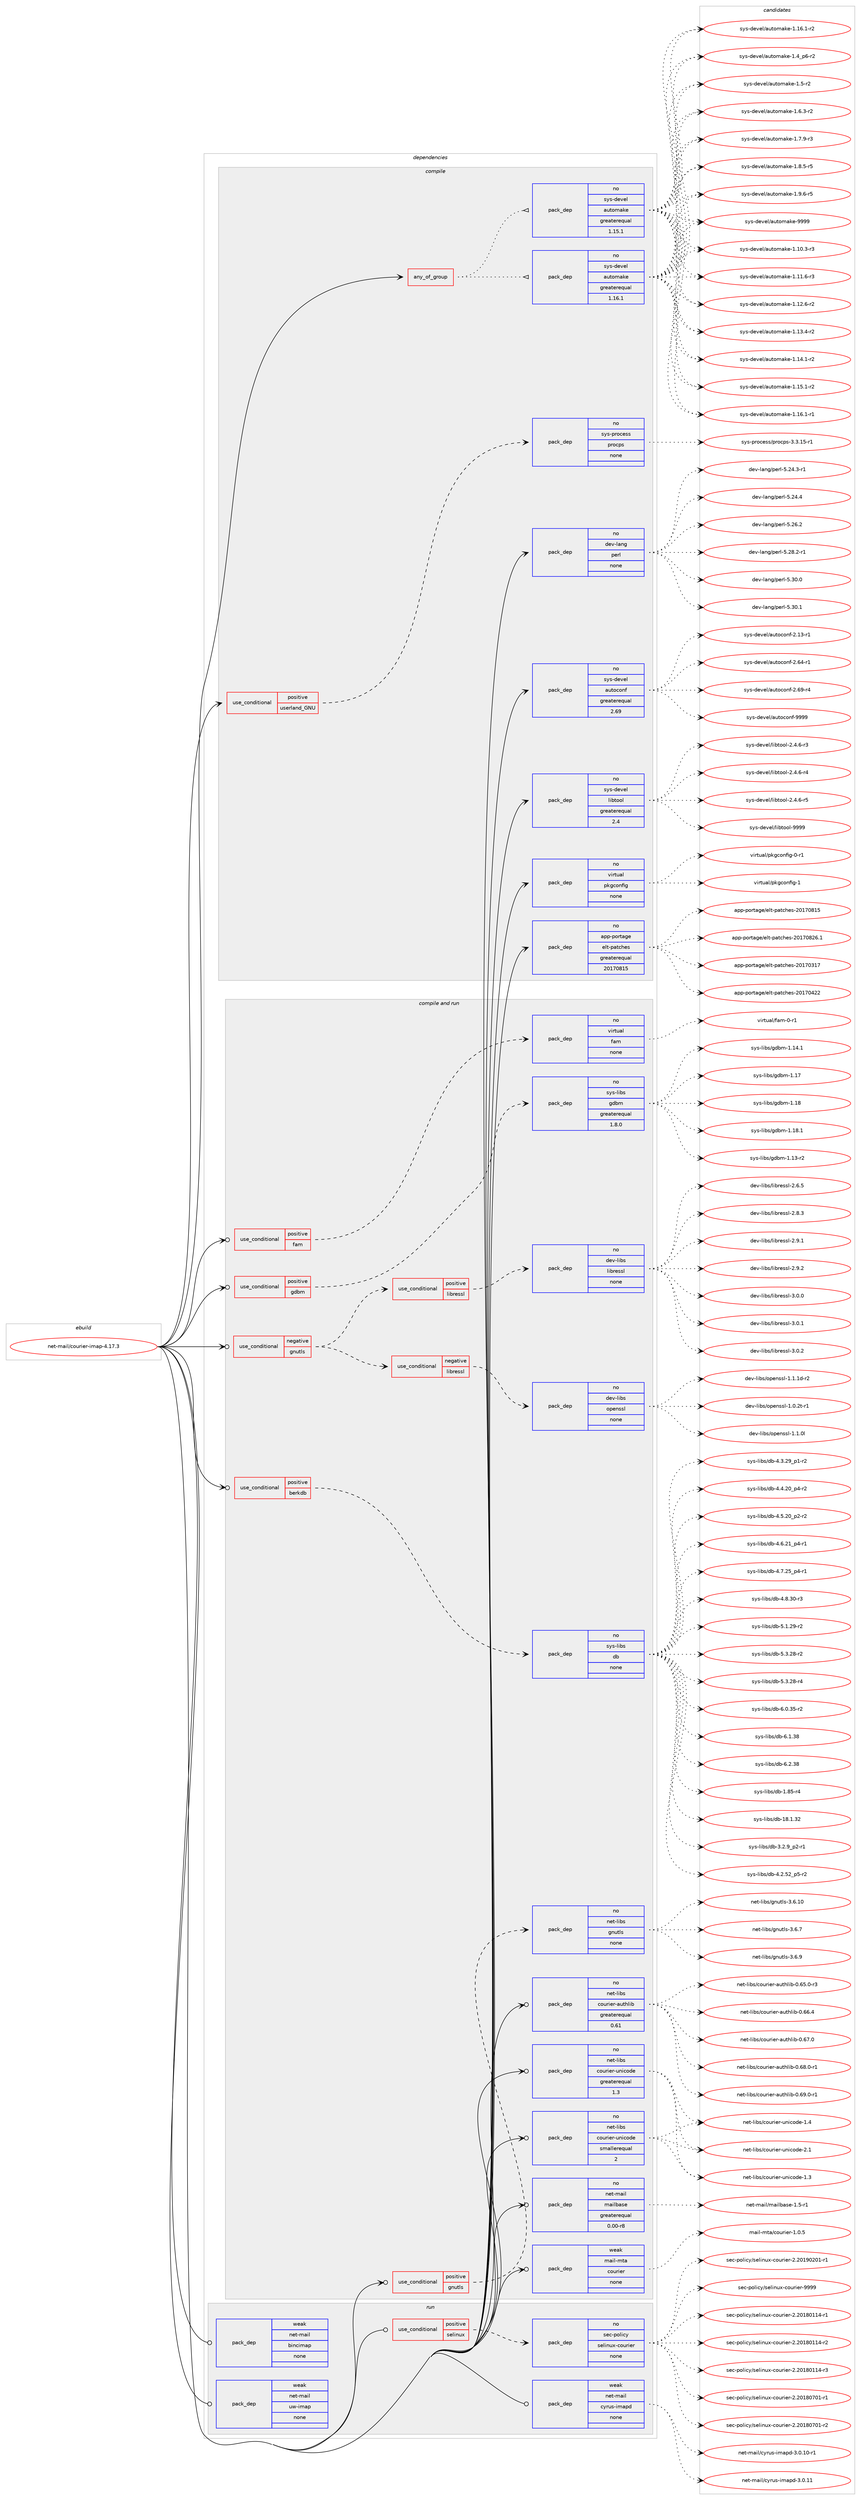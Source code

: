 digraph prolog {

# *************
# Graph options
# *************

newrank=true;
concentrate=true;
compound=true;
graph [rankdir=LR,fontname=Helvetica,fontsize=10,ranksep=1.5];#, ranksep=2.5, nodesep=0.2];
edge  [arrowhead=vee];
node  [fontname=Helvetica,fontsize=10];

# **********
# The ebuild
# **********

subgraph cluster_leftcol {
color=gray;
rank=same;
label=<<i>ebuild</i>>;
id [label="net-mail/courier-imap-4.17.3", color=red, width=4, href="../net-mail/courier-imap-4.17.3.svg"];
}

# ****************
# The dependencies
# ****************

subgraph cluster_midcol {
color=gray;
label=<<i>dependencies</i>>;
subgraph cluster_compile {
fillcolor="#eeeeee";
style=filled;
label=<<i>compile</i>>;
subgraph any14094 {
dependency829334 [label=<<TABLE BORDER="0" CELLBORDER="1" CELLSPACING="0" CELLPADDING="4"><TR><TD CELLPADDING="10">any_of_group</TD></TR></TABLE>>, shape=none, color=red];subgraph pack612585 {
dependency829335 [label=<<TABLE BORDER="0" CELLBORDER="1" CELLSPACING="0" CELLPADDING="4" WIDTH="220"><TR><TD ROWSPAN="6" CELLPADDING="30">pack_dep</TD></TR><TR><TD WIDTH="110">no</TD></TR><TR><TD>sys-devel</TD></TR><TR><TD>automake</TD></TR><TR><TD>greaterequal</TD></TR><TR><TD>1.16.1</TD></TR></TABLE>>, shape=none, color=blue];
}
dependency829334:e -> dependency829335:w [weight=20,style="dotted",arrowhead="oinv"];
subgraph pack612586 {
dependency829336 [label=<<TABLE BORDER="0" CELLBORDER="1" CELLSPACING="0" CELLPADDING="4" WIDTH="220"><TR><TD ROWSPAN="6" CELLPADDING="30">pack_dep</TD></TR><TR><TD WIDTH="110">no</TD></TR><TR><TD>sys-devel</TD></TR><TR><TD>automake</TD></TR><TR><TD>greaterequal</TD></TR><TR><TD>1.15.1</TD></TR></TABLE>>, shape=none, color=blue];
}
dependency829334:e -> dependency829336:w [weight=20,style="dotted",arrowhead="oinv"];
}
id:e -> dependency829334:w [weight=20,style="solid",arrowhead="vee"];
subgraph cond202198 {
dependency829337 [label=<<TABLE BORDER="0" CELLBORDER="1" CELLSPACING="0" CELLPADDING="4"><TR><TD ROWSPAN="3" CELLPADDING="10">use_conditional</TD></TR><TR><TD>positive</TD></TR><TR><TD>userland_GNU</TD></TR></TABLE>>, shape=none, color=red];
subgraph pack612587 {
dependency829338 [label=<<TABLE BORDER="0" CELLBORDER="1" CELLSPACING="0" CELLPADDING="4" WIDTH="220"><TR><TD ROWSPAN="6" CELLPADDING="30">pack_dep</TD></TR><TR><TD WIDTH="110">no</TD></TR><TR><TD>sys-process</TD></TR><TR><TD>procps</TD></TR><TR><TD>none</TD></TR><TR><TD></TD></TR></TABLE>>, shape=none, color=blue];
}
dependency829337:e -> dependency829338:w [weight=20,style="dashed",arrowhead="vee"];
}
id:e -> dependency829337:w [weight=20,style="solid",arrowhead="vee"];
subgraph pack612588 {
dependency829339 [label=<<TABLE BORDER="0" CELLBORDER="1" CELLSPACING="0" CELLPADDING="4" WIDTH="220"><TR><TD ROWSPAN="6" CELLPADDING="30">pack_dep</TD></TR><TR><TD WIDTH="110">no</TD></TR><TR><TD>app-portage</TD></TR><TR><TD>elt-patches</TD></TR><TR><TD>greaterequal</TD></TR><TR><TD>20170815</TD></TR></TABLE>>, shape=none, color=blue];
}
id:e -> dependency829339:w [weight=20,style="solid",arrowhead="vee"];
subgraph pack612589 {
dependency829340 [label=<<TABLE BORDER="0" CELLBORDER="1" CELLSPACING="0" CELLPADDING="4" WIDTH="220"><TR><TD ROWSPAN="6" CELLPADDING="30">pack_dep</TD></TR><TR><TD WIDTH="110">no</TD></TR><TR><TD>dev-lang</TD></TR><TR><TD>perl</TD></TR><TR><TD>none</TD></TR><TR><TD></TD></TR></TABLE>>, shape=none, color=blue];
}
id:e -> dependency829340:w [weight=20,style="solid",arrowhead="vee"];
subgraph pack612590 {
dependency829341 [label=<<TABLE BORDER="0" CELLBORDER="1" CELLSPACING="0" CELLPADDING="4" WIDTH="220"><TR><TD ROWSPAN="6" CELLPADDING="30">pack_dep</TD></TR><TR><TD WIDTH="110">no</TD></TR><TR><TD>sys-devel</TD></TR><TR><TD>autoconf</TD></TR><TR><TD>greaterequal</TD></TR><TR><TD>2.69</TD></TR></TABLE>>, shape=none, color=blue];
}
id:e -> dependency829341:w [weight=20,style="solid",arrowhead="vee"];
subgraph pack612591 {
dependency829342 [label=<<TABLE BORDER="0" CELLBORDER="1" CELLSPACING="0" CELLPADDING="4" WIDTH="220"><TR><TD ROWSPAN="6" CELLPADDING="30">pack_dep</TD></TR><TR><TD WIDTH="110">no</TD></TR><TR><TD>sys-devel</TD></TR><TR><TD>libtool</TD></TR><TR><TD>greaterequal</TD></TR><TR><TD>2.4</TD></TR></TABLE>>, shape=none, color=blue];
}
id:e -> dependency829342:w [weight=20,style="solid",arrowhead="vee"];
subgraph pack612592 {
dependency829343 [label=<<TABLE BORDER="0" CELLBORDER="1" CELLSPACING="0" CELLPADDING="4" WIDTH="220"><TR><TD ROWSPAN="6" CELLPADDING="30">pack_dep</TD></TR><TR><TD WIDTH="110">no</TD></TR><TR><TD>virtual</TD></TR><TR><TD>pkgconfig</TD></TR><TR><TD>none</TD></TR><TR><TD></TD></TR></TABLE>>, shape=none, color=blue];
}
id:e -> dependency829343:w [weight=20,style="solid",arrowhead="vee"];
}
subgraph cluster_compileandrun {
fillcolor="#eeeeee";
style=filled;
label=<<i>compile and run</i>>;
subgraph cond202199 {
dependency829344 [label=<<TABLE BORDER="0" CELLBORDER="1" CELLSPACING="0" CELLPADDING="4"><TR><TD ROWSPAN="3" CELLPADDING="10">use_conditional</TD></TR><TR><TD>negative</TD></TR><TR><TD>gnutls</TD></TR></TABLE>>, shape=none, color=red];
subgraph cond202200 {
dependency829345 [label=<<TABLE BORDER="0" CELLBORDER="1" CELLSPACING="0" CELLPADDING="4"><TR><TD ROWSPAN="3" CELLPADDING="10">use_conditional</TD></TR><TR><TD>negative</TD></TR><TR><TD>libressl</TD></TR></TABLE>>, shape=none, color=red];
subgraph pack612593 {
dependency829346 [label=<<TABLE BORDER="0" CELLBORDER="1" CELLSPACING="0" CELLPADDING="4" WIDTH="220"><TR><TD ROWSPAN="6" CELLPADDING="30">pack_dep</TD></TR><TR><TD WIDTH="110">no</TD></TR><TR><TD>dev-libs</TD></TR><TR><TD>openssl</TD></TR><TR><TD>none</TD></TR><TR><TD></TD></TR></TABLE>>, shape=none, color=blue];
}
dependency829345:e -> dependency829346:w [weight=20,style="dashed",arrowhead="vee"];
}
dependency829344:e -> dependency829345:w [weight=20,style="dashed",arrowhead="vee"];
subgraph cond202201 {
dependency829347 [label=<<TABLE BORDER="0" CELLBORDER="1" CELLSPACING="0" CELLPADDING="4"><TR><TD ROWSPAN="3" CELLPADDING="10">use_conditional</TD></TR><TR><TD>positive</TD></TR><TR><TD>libressl</TD></TR></TABLE>>, shape=none, color=red];
subgraph pack612594 {
dependency829348 [label=<<TABLE BORDER="0" CELLBORDER="1" CELLSPACING="0" CELLPADDING="4" WIDTH="220"><TR><TD ROWSPAN="6" CELLPADDING="30">pack_dep</TD></TR><TR><TD WIDTH="110">no</TD></TR><TR><TD>dev-libs</TD></TR><TR><TD>libressl</TD></TR><TR><TD>none</TD></TR><TR><TD></TD></TR></TABLE>>, shape=none, color=blue];
}
dependency829347:e -> dependency829348:w [weight=20,style="dashed",arrowhead="vee"];
}
dependency829344:e -> dependency829347:w [weight=20,style="dashed",arrowhead="vee"];
}
id:e -> dependency829344:w [weight=20,style="solid",arrowhead="odotvee"];
subgraph cond202202 {
dependency829349 [label=<<TABLE BORDER="0" CELLBORDER="1" CELLSPACING="0" CELLPADDING="4"><TR><TD ROWSPAN="3" CELLPADDING="10">use_conditional</TD></TR><TR><TD>positive</TD></TR><TR><TD>berkdb</TD></TR></TABLE>>, shape=none, color=red];
subgraph pack612595 {
dependency829350 [label=<<TABLE BORDER="0" CELLBORDER="1" CELLSPACING="0" CELLPADDING="4" WIDTH="220"><TR><TD ROWSPAN="6" CELLPADDING="30">pack_dep</TD></TR><TR><TD WIDTH="110">no</TD></TR><TR><TD>sys-libs</TD></TR><TR><TD>db</TD></TR><TR><TD>none</TD></TR><TR><TD></TD></TR></TABLE>>, shape=none, color=blue];
}
dependency829349:e -> dependency829350:w [weight=20,style="dashed",arrowhead="vee"];
}
id:e -> dependency829349:w [weight=20,style="solid",arrowhead="odotvee"];
subgraph cond202203 {
dependency829351 [label=<<TABLE BORDER="0" CELLBORDER="1" CELLSPACING="0" CELLPADDING="4"><TR><TD ROWSPAN="3" CELLPADDING="10">use_conditional</TD></TR><TR><TD>positive</TD></TR><TR><TD>fam</TD></TR></TABLE>>, shape=none, color=red];
subgraph pack612596 {
dependency829352 [label=<<TABLE BORDER="0" CELLBORDER="1" CELLSPACING="0" CELLPADDING="4" WIDTH="220"><TR><TD ROWSPAN="6" CELLPADDING="30">pack_dep</TD></TR><TR><TD WIDTH="110">no</TD></TR><TR><TD>virtual</TD></TR><TR><TD>fam</TD></TR><TR><TD>none</TD></TR><TR><TD></TD></TR></TABLE>>, shape=none, color=blue];
}
dependency829351:e -> dependency829352:w [weight=20,style="dashed",arrowhead="vee"];
}
id:e -> dependency829351:w [weight=20,style="solid",arrowhead="odotvee"];
subgraph cond202204 {
dependency829353 [label=<<TABLE BORDER="0" CELLBORDER="1" CELLSPACING="0" CELLPADDING="4"><TR><TD ROWSPAN="3" CELLPADDING="10">use_conditional</TD></TR><TR><TD>positive</TD></TR><TR><TD>gdbm</TD></TR></TABLE>>, shape=none, color=red];
subgraph pack612597 {
dependency829354 [label=<<TABLE BORDER="0" CELLBORDER="1" CELLSPACING="0" CELLPADDING="4" WIDTH="220"><TR><TD ROWSPAN="6" CELLPADDING="30">pack_dep</TD></TR><TR><TD WIDTH="110">no</TD></TR><TR><TD>sys-libs</TD></TR><TR><TD>gdbm</TD></TR><TR><TD>greaterequal</TD></TR><TR><TD>1.8.0</TD></TR></TABLE>>, shape=none, color=blue];
}
dependency829353:e -> dependency829354:w [weight=20,style="dashed",arrowhead="vee"];
}
id:e -> dependency829353:w [weight=20,style="solid",arrowhead="odotvee"];
subgraph cond202205 {
dependency829355 [label=<<TABLE BORDER="0" CELLBORDER="1" CELLSPACING="0" CELLPADDING="4"><TR><TD ROWSPAN="3" CELLPADDING="10">use_conditional</TD></TR><TR><TD>positive</TD></TR><TR><TD>gnutls</TD></TR></TABLE>>, shape=none, color=red];
subgraph pack612598 {
dependency829356 [label=<<TABLE BORDER="0" CELLBORDER="1" CELLSPACING="0" CELLPADDING="4" WIDTH="220"><TR><TD ROWSPAN="6" CELLPADDING="30">pack_dep</TD></TR><TR><TD WIDTH="110">no</TD></TR><TR><TD>net-libs</TD></TR><TR><TD>gnutls</TD></TR><TR><TD>none</TD></TR><TR><TD></TD></TR></TABLE>>, shape=none, color=blue];
}
dependency829355:e -> dependency829356:w [weight=20,style="dashed",arrowhead="vee"];
}
id:e -> dependency829355:w [weight=20,style="solid",arrowhead="odotvee"];
subgraph pack612599 {
dependency829357 [label=<<TABLE BORDER="0" CELLBORDER="1" CELLSPACING="0" CELLPADDING="4" WIDTH="220"><TR><TD ROWSPAN="6" CELLPADDING="30">pack_dep</TD></TR><TR><TD WIDTH="110">no</TD></TR><TR><TD>net-libs</TD></TR><TR><TD>courier-authlib</TD></TR><TR><TD>greaterequal</TD></TR><TR><TD>0.61</TD></TR></TABLE>>, shape=none, color=blue];
}
id:e -> dependency829357:w [weight=20,style="solid",arrowhead="odotvee"];
subgraph pack612600 {
dependency829358 [label=<<TABLE BORDER="0" CELLBORDER="1" CELLSPACING="0" CELLPADDING="4" WIDTH="220"><TR><TD ROWSPAN="6" CELLPADDING="30">pack_dep</TD></TR><TR><TD WIDTH="110">no</TD></TR><TR><TD>net-libs</TD></TR><TR><TD>courier-unicode</TD></TR><TR><TD>greaterequal</TD></TR><TR><TD>1.3</TD></TR></TABLE>>, shape=none, color=blue];
}
id:e -> dependency829358:w [weight=20,style="solid",arrowhead="odotvee"];
subgraph pack612601 {
dependency829359 [label=<<TABLE BORDER="0" CELLBORDER="1" CELLSPACING="0" CELLPADDING="4" WIDTH="220"><TR><TD ROWSPAN="6" CELLPADDING="30">pack_dep</TD></TR><TR><TD WIDTH="110">no</TD></TR><TR><TD>net-libs</TD></TR><TR><TD>courier-unicode</TD></TR><TR><TD>smallerequal</TD></TR><TR><TD>2</TD></TR></TABLE>>, shape=none, color=blue];
}
id:e -> dependency829359:w [weight=20,style="solid",arrowhead="odotvee"];
subgraph pack612602 {
dependency829360 [label=<<TABLE BORDER="0" CELLBORDER="1" CELLSPACING="0" CELLPADDING="4" WIDTH="220"><TR><TD ROWSPAN="6" CELLPADDING="30">pack_dep</TD></TR><TR><TD WIDTH="110">no</TD></TR><TR><TD>net-mail</TD></TR><TR><TD>mailbase</TD></TR><TR><TD>greaterequal</TD></TR><TR><TD>0.00-r8</TD></TR></TABLE>>, shape=none, color=blue];
}
id:e -> dependency829360:w [weight=20,style="solid",arrowhead="odotvee"];
subgraph pack612603 {
dependency829361 [label=<<TABLE BORDER="0" CELLBORDER="1" CELLSPACING="0" CELLPADDING="4" WIDTH="220"><TR><TD ROWSPAN="6" CELLPADDING="30">pack_dep</TD></TR><TR><TD WIDTH="110">weak</TD></TR><TR><TD>mail-mta</TD></TR><TR><TD>courier</TD></TR><TR><TD>none</TD></TR><TR><TD></TD></TR></TABLE>>, shape=none, color=blue];
}
id:e -> dependency829361:w [weight=20,style="solid",arrowhead="odotvee"];
}
subgraph cluster_run {
fillcolor="#eeeeee";
style=filled;
label=<<i>run</i>>;
subgraph cond202206 {
dependency829362 [label=<<TABLE BORDER="0" CELLBORDER="1" CELLSPACING="0" CELLPADDING="4"><TR><TD ROWSPAN="3" CELLPADDING="10">use_conditional</TD></TR><TR><TD>positive</TD></TR><TR><TD>selinux</TD></TR></TABLE>>, shape=none, color=red];
subgraph pack612604 {
dependency829363 [label=<<TABLE BORDER="0" CELLBORDER="1" CELLSPACING="0" CELLPADDING="4" WIDTH="220"><TR><TD ROWSPAN="6" CELLPADDING="30">pack_dep</TD></TR><TR><TD WIDTH="110">no</TD></TR><TR><TD>sec-policy</TD></TR><TR><TD>selinux-courier</TD></TR><TR><TD>none</TD></TR><TR><TD></TD></TR></TABLE>>, shape=none, color=blue];
}
dependency829362:e -> dependency829363:w [weight=20,style="dashed",arrowhead="vee"];
}
id:e -> dependency829362:w [weight=20,style="solid",arrowhead="odot"];
subgraph pack612605 {
dependency829364 [label=<<TABLE BORDER="0" CELLBORDER="1" CELLSPACING="0" CELLPADDING="4" WIDTH="220"><TR><TD ROWSPAN="6" CELLPADDING="30">pack_dep</TD></TR><TR><TD WIDTH="110">weak</TD></TR><TR><TD>net-mail</TD></TR><TR><TD>bincimap</TD></TR><TR><TD>none</TD></TR><TR><TD></TD></TR></TABLE>>, shape=none, color=blue];
}
id:e -> dependency829364:w [weight=20,style="solid",arrowhead="odot"];
subgraph pack612606 {
dependency829365 [label=<<TABLE BORDER="0" CELLBORDER="1" CELLSPACING="0" CELLPADDING="4" WIDTH="220"><TR><TD ROWSPAN="6" CELLPADDING="30">pack_dep</TD></TR><TR><TD WIDTH="110">weak</TD></TR><TR><TD>net-mail</TD></TR><TR><TD>cyrus-imapd</TD></TR><TR><TD>none</TD></TR><TR><TD></TD></TR></TABLE>>, shape=none, color=blue];
}
id:e -> dependency829365:w [weight=20,style="solid",arrowhead="odot"];
subgraph pack612607 {
dependency829366 [label=<<TABLE BORDER="0" CELLBORDER="1" CELLSPACING="0" CELLPADDING="4" WIDTH="220"><TR><TD ROWSPAN="6" CELLPADDING="30">pack_dep</TD></TR><TR><TD WIDTH="110">weak</TD></TR><TR><TD>net-mail</TD></TR><TR><TD>uw-imap</TD></TR><TR><TD>none</TD></TR><TR><TD></TD></TR></TABLE>>, shape=none, color=blue];
}
id:e -> dependency829366:w [weight=20,style="solid",arrowhead="odot"];
}
}

# **************
# The candidates
# **************

subgraph cluster_choices {
rank=same;
color=gray;
label=<<i>candidates</i>>;

subgraph choice612585 {
color=black;
nodesep=1;
choice11512111545100101118101108479711711611110997107101454946494846514511451 [label="sys-devel/automake-1.10.3-r3", color=red, width=4,href="../sys-devel/automake-1.10.3-r3.svg"];
choice11512111545100101118101108479711711611110997107101454946494946544511451 [label="sys-devel/automake-1.11.6-r3", color=red, width=4,href="../sys-devel/automake-1.11.6-r3.svg"];
choice11512111545100101118101108479711711611110997107101454946495046544511450 [label="sys-devel/automake-1.12.6-r2", color=red, width=4,href="../sys-devel/automake-1.12.6-r2.svg"];
choice11512111545100101118101108479711711611110997107101454946495146524511450 [label="sys-devel/automake-1.13.4-r2", color=red, width=4,href="../sys-devel/automake-1.13.4-r2.svg"];
choice11512111545100101118101108479711711611110997107101454946495246494511450 [label="sys-devel/automake-1.14.1-r2", color=red, width=4,href="../sys-devel/automake-1.14.1-r2.svg"];
choice11512111545100101118101108479711711611110997107101454946495346494511450 [label="sys-devel/automake-1.15.1-r2", color=red, width=4,href="../sys-devel/automake-1.15.1-r2.svg"];
choice11512111545100101118101108479711711611110997107101454946495446494511449 [label="sys-devel/automake-1.16.1-r1", color=red, width=4,href="../sys-devel/automake-1.16.1-r1.svg"];
choice11512111545100101118101108479711711611110997107101454946495446494511450 [label="sys-devel/automake-1.16.1-r2", color=red, width=4,href="../sys-devel/automake-1.16.1-r2.svg"];
choice115121115451001011181011084797117116111109971071014549465295112544511450 [label="sys-devel/automake-1.4_p6-r2", color=red, width=4,href="../sys-devel/automake-1.4_p6-r2.svg"];
choice11512111545100101118101108479711711611110997107101454946534511450 [label="sys-devel/automake-1.5-r2", color=red, width=4,href="../sys-devel/automake-1.5-r2.svg"];
choice115121115451001011181011084797117116111109971071014549465446514511450 [label="sys-devel/automake-1.6.3-r2", color=red, width=4,href="../sys-devel/automake-1.6.3-r2.svg"];
choice115121115451001011181011084797117116111109971071014549465546574511451 [label="sys-devel/automake-1.7.9-r3", color=red, width=4,href="../sys-devel/automake-1.7.9-r3.svg"];
choice115121115451001011181011084797117116111109971071014549465646534511453 [label="sys-devel/automake-1.8.5-r5", color=red, width=4,href="../sys-devel/automake-1.8.5-r5.svg"];
choice115121115451001011181011084797117116111109971071014549465746544511453 [label="sys-devel/automake-1.9.6-r5", color=red, width=4,href="../sys-devel/automake-1.9.6-r5.svg"];
choice115121115451001011181011084797117116111109971071014557575757 [label="sys-devel/automake-9999", color=red, width=4,href="../sys-devel/automake-9999.svg"];
dependency829335:e -> choice11512111545100101118101108479711711611110997107101454946494846514511451:w [style=dotted,weight="100"];
dependency829335:e -> choice11512111545100101118101108479711711611110997107101454946494946544511451:w [style=dotted,weight="100"];
dependency829335:e -> choice11512111545100101118101108479711711611110997107101454946495046544511450:w [style=dotted,weight="100"];
dependency829335:e -> choice11512111545100101118101108479711711611110997107101454946495146524511450:w [style=dotted,weight="100"];
dependency829335:e -> choice11512111545100101118101108479711711611110997107101454946495246494511450:w [style=dotted,weight="100"];
dependency829335:e -> choice11512111545100101118101108479711711611110997107101454946495346494511450:w [style=dotted,weight="100"];
dependency829335:e -> choice11512111545100101118101108479711711611110997107101454946495446494511449:w [style=dotted,weight="100"];
dependency829335:e -> choice11512111545100101118101108479711711611110997107101454946495446494511450:w [style=dotted,weight="100"];
dependency829335:e -> choice115121115451001011181011084797117116111109971071014549465295112544511450:w [style=dotted,weight="100"];
dependency829335:e -> choice11512111545100101118101108479711711611110997107101454946534511450:w [style=dotted,weight="100"];
dependency829335:e -> choice115121115451001011181011084797117116111109971071014549465446514511450:w [style=dotted,weight="100"];
dependency829335:e -> choice115121115451001011181011084797117116111109971071014549465546574511451:w [style=dotted,weight="100"];
dependency829335:e -> choice115121115451001011181011084797117116111109971071014549465646534511453:w [style=dotted,weight="100"];
dependency829335:e -> choice115121115451001011181011084797117116111109971071014549465746544511453:w [style=dotted,weight="100"];
dependency829335:e -> choice115121115451001011181011084797117116111109971071014557575757:w [style=dotted,weight="100"];
}
subgraph choice612586 {
color=black;
nodesep=1;
choice11512111545100101118101108479711711611110997107101454946494846514511451 [label="sys-devel/automake-1.10.3-r3", color=red, width=4,href="../sys-devel/automake-1.10.3-r3.svg"];
choice11512111545100101118101108479711711611110997107101454946494946544511451 [label="sys-devel/automake-1.11.6-r3", color=red, width=4,href="../sys-devel/automake-1.11.6-r3.svg"];
choice11512111545100101118101108479711711611110997107101454946495046544511450 [label="sys-devel/automake-1.12.6-r2", color=red, width=4,href="../sys-devel/automake-1.12.6-r2.svg"];
choice11512111545100101118101108479711711611110997107101454946495146524511450 [label="sys-devel/automake-1.13.4-r2", color=red, width=4,href="../sys-devel/automake-1.13.4-r2.svg"];
choice11512111545100101118101108479711711611110997107101454946495246494511450 [label="sys-devel/automake-1.14.1-r2", color=red, width=4,href="../sys-devel/automake-1.14.1-r2.svg"];
choice11512111545100101118101108479711711611110997107101454946495346494511450 [label="sys-devel/automake-1.15.1-r2", color=red, width=4,href="../sys-devel/automake-1.15.1-r2.svg"];
choice11512111545100101118101108479711711611110997107101454946495446494511449 [label="sys-devel/automake-1.16.1-r1", color=red, width=4,href="../sys-devel/automake-1.16.1-r1.svg"];
choice11512111545100101118101108479711711611110997107101454946495446494511450 [label="sys-devel/automake-1.16.1-r2", color=red, width=4,href="../sys-devel/automake-1.16.1-r2.svg"];
choice115121115451001011181011084797117116111109971071014549465295112544511450 [label="sys-devel/automake-1.4_p6-r2", color=red, width=4,href="../sys-devel/automake-1.4_p6-r2.svg"];
choice11512111545100101118101108479711711611110997107101454946534511450 [label="sys-devel/automake-1.5-r2", color=red, width=4,href="../sys-devel/automake-1.5-r2.svg"];
choice115121115451001011181011084797117116111109971071014549465446514511450 [label="sys-devel/automake-1.6.3-r2", color=red, width=4,href="../sys-devel/automake-1.6.3-r2.svg"];
choice115121115451001011181011084797117116111109971071014549465546574511451 [label="sys-devel/automake-1.7.9-r3", color=red, width=4,href="../sys-devel/automake-1.7.9-r3.svg"];
choice115121115451001011181011084797117116111109971071014549465646534511453 [label="sys-devel/automake-1.8.5-r5", color=red, width=4,href="../sys-devel/automake-1.8.5-r5.svg"];
choice115121115451001011181011084797117116111109971071014549465746544511453 [label="sys-devel/automake-1.9.6-r5", color=red, width=4,href="../sys-devel/automake-1.9.6-r5.svg"];
choice115121115451001011181011084797117116111109971071014557575757 [label="sys-devel/automake-9999", color=red, width=4,href="../sys-devel/automake-9999.svg"];
dependency829336:e -> choice11512111545100101118101108479711711611110997107101454946494846514511451:w [style=dotted,weight="100"];
dependency829336:e -> choice11512111545100101118101108479711711611110997107101454946494946544511451:w [style=dotted,weight="100"];
dependency829336:e -> choice11512111545100101118101108479711711611110997107101454946495046544511450:w [style=dotted,weight="100"];
dependency829336:e -> choice11512111545100101118101108479711711611110997107101454946495146524511450:w [style=dotted,weight="100"];
dependency829336:e -> choice11512111545100101118101108479711711611110997107101454946495246494511450:w [style=dotted,weight="100"];
dependency829336:e -> choice11512111545100101118101108479711711611110997107101454946495346494511450:w [style=dotted,weight="100"];
dependency829336:e -> choice11512111545100101118101108479711711611110997107101454946495446494511449:w [style=dotted,weight="100"];
dependency829336:e -> choice11512111545100101118101108479711711611110997107101454946495446494511450:w [style=dotted,weight="100"];
dependency829336:e -> choice115121115451001011181011084797117116111109971071014549465295112544511450:w [style=dotted,weight="100"];
dependency829336:e -> choice11512111545100101118101108479711711611110997107101454946534511450:w [style=dotted,weight="100"];
dependency829336:e -> choice115121115451001011181011084797117116111109971071014549465446514511450:w [style=dotted,weight="100"];
dependency829336:e -> choice115121115451001011181011084797117116111109971071014549465546574511451:w [style=dotted,weight="100"];
dependency829336:e -> choice115121115451001011181011084797117116111109971071014549465646534511453:w [style=dotted,weight="100"];
dependency829336:e -> choice115121115451001011181011084797117116111109971071014549465746544511453:w [style=dotted,weight="100"];
dependency829336:e -> choice115121115451001011181011084797117116111109971071014557575757:w [style=dotted,weight="100"];
}
subgraph choice612587 {
color=black;
nodesep=1;
choice11512111545112114111991011151154711211411199112115455146514649534511449 [label="sys-process/procps-3.3.15-r1", color=red, width=4,href="../sys-process/procps-3.3.15-r1.svg"];
dependency829338:e -> choice11512111545112114111991011151154711211411199112115455146514649534511449:w [style=dotted,weight="100"];
}
subgraph choice612588 {
color=black;
nodesep=1;
choice97112112451121111141169710310147101108116451129711699104101115455048495548514955 [label="app-portage/elt-patches-20170317", color=red, width=4,href="../app-portage/elt-patches-20170317.svg"];
choice97112112451121111141169710310147101108116451129711699104101115455048495548525050 [label="app-portage/elt-patches-20170422", color=red, width=4,href="../app-portage/elt-patches-20170422.svg"];
choice97112112451121111141169710310147101108116451129711699104101115455048495548564953 [label="app-portage/elt-patches-20170815", color=red, width=4,href="../app-portage/elt-patches-20170815.svg"];
choice971121124511211111411697103101471011081164511297116991041011154550484955485650544649 [label="app-portage/elt-patches-20170826.1", color=red, width=4,href="../app-portage/elt-patches-20170826.1.svg"];
dependency829339:e -> choice97112112451121111141169710310147101108116451129711699104101115455048495548514955:w [style=dotted,weight="100"];
dependency829339:e -> choice97112112451121111141169710310147101108116451129711699104101115455048495548525050:w [style=dotted,weight="100"];
dependency829339:e -> choice97112112451121111141169710310147101108116451129711699104101115455048495548564953:w [style=dotted,weight="100"];
dependency829339:e -> choice971121124511211111411697103101471011081164511297116991041011154550484955485650544649:w [style=dotted,weight="100"];
}
subgraph choice612589 {
color=black;
nodesep=1;
choice100101118451089711010347112101114108455346505246514511449 [label="dev-lang/perl-5.24.3-r1", color=red, width=4,href="../dev-lang/perl-5.24.3-r1.svg"];
choice10010111845108971101034711210111410845534650524652 [label="dev-lang/perl-5.24.4", color=red, width=4,href="../dev-lang/perl-5.24.4.svg"];
choice10010111845108971101034711210111410845534650544650 [label="dev-lang/perl-5.26.2", color=red, width=4,href="../dev-lang/perl-5.26.2.svg"];
choice100101118451089711010347112101114108455346505646504511449 [label="dev-lang/perl-5.28.2-r1", color=red, width=4,href="../dev-lang/perl-5.28.2-r1.svg"];
choice10010111845108971101034711210111410845534651484648 [label="dev-lang/perl-5.30.0", color=red, width=4,href="../dev-lang/perl-5.30.0.svg"];
choice10010111845108971101034711210111410845534651484649 [label="dev-lang/perl-5.30.1", color=red, width=4,href="../dev-lang/perl-5.30.1.svg"];
dependency829340:e -> choice100101118451089711010347112101114108455346505246514511449:w [style=dotted,weight="100"];
dependency829340:e -> choice10010111845108971101034711210111410845534650524652:w [style=dotted,weight="100"];
dependency829340:e -> choice10010111845108971101034711210111410845534650544650:w [style=dotted,weight="100"];
dependency829340:e -> choice100101118451089711010347112101114108455346505646504511449:w [style=dotted,weight="100"];
dependency829340:e -> choice10010111845108971101034711210111410845534651484648:w [style=dotted,weight="100"];
dependency829340:e -> choice10010111845108971101034711210111410845534651484649:w [style=dotted,weight="100"];
}
subgraph choice612590 {
color=black;
nodesep=1;
choice1151211154510010111810110847971171161119911111010245504649514511449 [label="sys-devel/autoconf-2.13-r1", color=red, width=4,href="../sys-devel/autoconf-2.13-r1.svg"];
choice1151211154510010111810110847971171161119911111010245504654524511449 [label="sys-devel/autoconf-2.64-r1", color=red, width=4,href="../sys-devel/autoconf-2.64-r1.svg"];
choice1151211154510010111810110847971171161119911111010245504654574511452 [label="sys-devel/autoconf-2.69-r4", color=red, width=4,href="../sys-devel/autoconf-2.69-r4.svg"];
choice115121115451001011181011084797117116111991111101024557575757 [label="sys-devel/autoconf-9999", color=red, width=4,href="../sys-devel/autoconf-9999.svg"];
dependency829341:e -> choice1151211154510010111810110847971171161119911111010245504649514511449:w [style=dotted,weight="100"];
dependency829341:e -> choice1151211154510010111810110847971171161119911111010245504654524511449:w [style=dotted,weight="100"];
dependency829341:e -> choice1151211154510010111810110847971171161119911111010245504654574511452:w [style=dotted,weight="100"];
dependency829341:e -> choice115121115451001011181011084797117116111991111101024557575757:w [style=dotted,weight="100"];
}
subgraph choice612591 {
color=black;
nodesep=1;
choice1151211154510010111810110847108105981161111111084550465246544511451 [label="sys-devel/libtool-2.4.6-r3", color=red, width=4,href="../sys-devel/libtool-2.4.6-r3.svg"];
choice1151211154510010111810110847108105981161111111084550465246544511452 [label="sys-devel/libtool-2.4.6-r4", color=red, width=4,href="../sys-devel/libtool-2.4.6-r4.svg"];
choice1151211154510010111810110847108105981161111111084550465246544511453 [label="sys-devel/libtool-2.4.6-r5", color=red, width=4,href="../sys-devel/libtool-2.4.6-r5.svg"];
choice1151211154510010111810110847108105981161111111084557575757 [label="sys-devel/libtool-9999", color=red, width=4,href="../sys-devel/libtool-9999.svg"];
dependency829342:e -> choice1151211154510010111810110847108105981161111111084550465246544511451:w [style=dotted,weight="100"];
dependency829342:e -> choice1151211154510010111810110847108105981161111111084550465246544511452:w [style=dotted,weight="100"];
dependency829342:e -> choice1151211154510010111810110847108105981161111111084550465246544511453:w [style=dotted,weight="100"];
dependency829342:e -> choice1151211154510010111810110847108105981161111111084557575757:w [style=dotted,weight="100"];
}
subgraph choice612592 {
color=black;
nodesep=1;
choice11810511411611797108471121071039911111010210510345484511449 [label="virtual/pkgconfig-0-r1", color=red, width=4,href="../virtual/pkgconfig-0-r1.svg"];
choice1181051141161179710847112107103991111101021051034549 [label="virtual/pkgconfig-1", color=red, width=4,href="../virtual/pkgconfig-1.svg"];
dependency829343:e -> choice11810511411611797108471121071039911111010210510345484511449:w [style=dotted,weight="100"];
dependency829343:e -> choice1181051141161179710847112107103991111101021051034549:w [style=dotted,weight="100"];
}
subgraph choice612593 {
color=black;
nodesep=1;
choice1001011184510810598115471111121011101151151084549464846501164511449 [label="dev-libs/openssl-1.0.2t-r1", color=red, width=4,href="../dev-libs/openssl-1.0.2t-r1.svg"];
choice100101118451081059811547111112101110115115108454946494648108 [label="dev-libs/openssl-1.1.0l", color=red, width=4,href="../dev-libs/openssl-1.1.0l.svg"];
choice1001011184510810598115471111121011101151151084549464946491004511450 [label="dev-libs/openssl-1.1.1d-r2", color=red, width=4,href="../dev-libs/openssl-1.1.1d-r2.svg"];
dependency829346:e -> choice1001011184510810598115471111121011101151151084549464846501164511449:w [style=dotted,weight="100"];
dependency829346:e -> choice100101118451081059811547111112101110115115108454946494648108:w [style=dotted,weight="100"];
dependency829346:e -> choice1001011184510810598115471111121011101151151084549464946491004511450:w [style=dotted,weight="100"];
}
subgraph choice612594 {
color=black;
nodesep=1;
choice10010111845108105981154710810598114101115115108455046544653 [label="dev-libs/libressl-2.6.5", color=red, width=4,href="../dev-libs/libressl-2.6.5.svg"];
choice10010111845108105981154710810598114101115115108455046564651 [label="dev-libs/libressl-2.8.3", color=red, width=4,href="../dev-libs/libressl-2.8.3.svg"];
choice10010111845108105981154710810598114101115115108455046574649 [label="dev-libs/libressl-2.9.1", color=red, width=4,href="../dev-libs/libressl-2.9.1.svg"];
choice10010111845108105981154710810598114101115115108455046574650 [label="dev-libs/libressl-2.9.2", color=red, width=4,href="../dev-libs/libressl-2.9.2.svg"];
choice10010111845108105981154710810598114101115115108455146484648 [label="dev-libs/libressl-3.0.0", color=red, width=4,href="../dev-libs/libressl-3.0.0.svg"];
choice10010111845108105981154710810598114101115115108455146484649 [label="dev-libs/libressl-3.0.1", color=red, width=4,href="../dev-libs/libressl-3.0.1.svg"];
choice10010111845108105981154710810598114101115115108455146484650 [label="dev-libs/libressl-3.0.2", color=red, width=4,href="../dev-libs/libressl-3.0.2.svg"];
dependency829348:e -> choice10010111845108105981154710810598114101115115108455046544653:w [style=dotted,weight="100"];
dependency829348:e -> choice10010111845108105981154710810598114101115115108455046564651:w [style=dotted,weight="100"];
dependency829348:e -> choice10010111845108105981154710810598114101115115108455046574649:w [style=dotted,weight="100"];
dependency829348:e -> choice10010111845108105981154710810598114101115115108455046574650:w [style=dotted,weight="100"];
dependency829348:e -> choice10010111845108105981154710810598114101115115108455146484648:w [style=dotted,weight="100"];
dependency829348:e -> choice10010111845108105981154710810598114101115115108455146484649:w [style=dotted,weight="100"];
dependency829348:e -> choice10010111845108105981154710810598114101115115108455146484650:w [style=dotted,weight="100"];
}
subgraph choice612595 {
color=black;
nodesep=1;
choice1151211154510810598115471009845494656534511452 [label="sys-libs/db-1.85-r4", color=red, width=4,href="../sys-libs/db-1.85-r4.svg"];
choice115121115451081059811547100984549564649465150 [label="sys-libs/db-18.1.32", color=red, width=4,href="../sys-libs/db-18.1.32.svg"];
choice1151211154510810598115471009845514650465795112504511449 [label="sys-libs/db-3.2.9_p2-r1", color=red, width=4,href="../sys-libs/db-3.2.9_p2-r1.svg"];
choice115121115451081059811547100984552465046535095112534511450 [label="sys-libs/db-4.2.52_p5-r2", color=red, width=4,href="../sys-libs/db-4.2.52_p5-r2.svg"];
choice115121115451081059811547100984552465146505795112494511450 [label="sys-libs/db-4.3.29_p1-r2", color=red, width=4,href="../sys-libs/db-4.3.29_p1-r2.svg"];
choice115121115451081059811547100984552465246504895112524511450 [label="sys-libs/db-4.4.20_p4-r2", color=red, width=4,href="../sys-libs/db-4.4.20_p4-r2.svg"];
choice115121115451081059811547100984552465346504895112504511450 [label="sys-libs/db-4.5.20_p2-r2", color=red, width=4,href="../sys-libs/db-4.5.20_p2-r2.svg"];
choice115121115451081059811547100984552465446504995112524511449 [label="sys-libs/db-4.6.21_p4-r1", color=red, width=4,href="../sys-libs/db-4.6.21_p4-r1.svg"];
choice115121115451081059811547100984552465546505395112524511449 [label="sys-libs/db-4.7.25_p4-r1", color=red, width=4,href="../sys-libs/db-4.7.25_p4-r1.svg"];
choice11512111545108105981154710098455246564651484511451 [label="sys-libs/db-4.8.30-r3", color=red, width=4,href="../sys-libs/db-4.8.30-r3.svg"];
choice11512111545108105981154710098455346494650574511450 [label="sys-libs/db-5.1.29-r2", color=red, width=4,href="../sys-libs/db-5.1.29-r2.svg"];
choice11512111545108105981154710098455346514650564511450 [label="sys-libs/db-5.3.28-r2", color=red, width=4,href="../sys-libs/db-5.3.28-r2.svg"];
choice11512111545108105981154710098455346514650564511452 [label="sys-libs/db-5.3.28-r4", color=red, width=4,href="../sys-libs/db-5.3.28-r4.svg"];
choice11512111545108105981154710098455446484651534511450 [label="sys-libs/db-6.0.35-r2", color=red, width=4,href="../sys-libs/db-6.0.35-r2.svg"];
choice1151211154510810598115471009845544649465156 [label="sys-libs/db-6.1.38", color=red, width=4,href="../sys-libs/db-6.1.38.svg"];
choice1151211154510810598115471009845544650465156 [label="sys-libs/db-6.2.38", color=red, width=4,href="../sys-libs/db-6.2.38.svg"];
dependency829350:e -> choice1151211154510810598115471009845494656534511452:w [style=dotted,weight="100"];
dependency829350:e -> choice115121115451081059811547100984549564649465150:w [style=dotted,weight="100"];
dependency829350:e -> choice1151211154510810598115471009845514650465795112504511449:w [style=dotted,weight="100"];
dependency829350:e -> choice115121115451081059811547100984552465046535095112534511450:w [style=dotted,weight="100"];
dependency829350:e -> choice115121115451081059811547100984552465146505795112494511450:w [style=dotted,weight="100"];
dependency829350:e -> choice115121115451081059811547100984552465246504895112524511450:w [style=dotted,weight="100"];
dependency829350:e -> choice115121115451081059811547100984552465346504895112504511450:w [style=dotted,weight="100"];
dependency829350:e -> choice115121115451081059811547100984552465446504995112524511449:w [style=dotted,weight="100"];
dependency829350:e -> choice115121115451081059811547100984552465546505395112524511449:w [style=dotted,weight="100"];
dependency829350:e -> choice11512111545108105981154710098455246564651484511451:w [style=dotted,weight="100"];
dependency829350:e -> choice11512111545108105981154710098455346494650574511450:w [style=dotted,weight="100"];
dependency829350:e -> choice11512111545108105981154710098455346514650564511450:w [style=dotted,weight="100"];
dependency829350:e -> choice11512111545108105981154710098455346514650564511452:w [style=dotted,weight="100"];
dependency829350:e -> choice11512111545108105981154710098455446484651534511450:w [style=dotted,weight="100"];
dependency829350:e -> choice1151211154510810598115471009845544649465156:w [style=dotted,weight="100"];
dependency829350:e -> choice1151211154510810598115471009845544650465156:w [style=dotted,weight="100"];
}
subgraph choice612596 {
color=black;
nodesep=1;
choice11810511411611797108471029710945484511449 [label="virtual/fam-0-r1", color=red, width=4,href="../virtual/fam-0-r1.svg"];
dependency829352:e -> choice11810511411611797108471029710945484511449:w [style=dotted,weight="100"];
}
subgraph choice612597 {
color=black;
nodesep=1;
choice1151211154510810598115471031009810945494649514511450 [label="sys-libs/gdbm-1.13-r2", color=red, width=4,href="../sys-libs/gdbm-1.13-r2.svg"];
choice1151211154510810598115471031009810945494649524649 [label="sys-libs/gdbm-1.14.1", color=red, width=4,href="../sys-libs/gdbm-1.14.1.svg"];
choice115121115451081059811547103100981094549464955 [label="sys-libs/gdbm-1.17", color=red, width=4,href="../sys-libs/gdbm-1.17.svg"];
choice115121115451081059811547103100981094549464956 [label="sys-libs/gdbm-1.18", color=red, width=4,href="../sys-libs/gdbm-1.18.svg"];
choice1151211154510810598115471031009810945494649564649 [label="sys-libs/gdbm-1.18.1", color=red, width=4,href="../sys-libs/gdbm-1.18.1.svg"];
dependency829354:e -> choice1151211154510810598115471031009810945494649514511450:w [style=dotted,weight="100"];
dependency829354:e -> choice1151211154510810598115471031009810945494649524649:w [style=dotted,weight="100"];
dependency829354:e -> choice115121115451081059811547103100981094549464955:w [style=dotted,weight="100"];
dependency829354:e -> choice115121115451081059811547103100981094549464956:w [style=dotted,weight="100"];
dependency829354:e -> choice1151211154510810598115471031009810945494649564649:w [style=dotted,weight="100"];
}
subgraph choice612598 {
color=black;
nodesep=1;
choice11010111645108105981154710311011711610811545514654464948 [label="net-libs/gnutls-3.6.10", color=red, width=4,href="../net-libs/gnutls-3.6.10.svg"];
choice110101116451081059811547103110117116108115455146544655 [label="net-libs/gnutls-3.6.7", color=red, width=4,href="../net-libs/gnutls-3.6.7.svg"];
choice110101116451081059811547103110117116108115455146544657 [label="net-libs/gnutls-3.6.9", color=red, width=4,href="../net-libs/gnutls-3.6.9.svg"];
dependency829356:e -> choice11010111645108105981154710311011711610811545514654464948:w [style=dotted,weight="100"];
dependency829356:e -> choice110101116451081059811547103110117116108115455146544655:w [style=dotted,weight="100"];
dependency829356:e -> choice110101116451081059811547103110117116108115455146544657:w [style=dotted,weight="100"];
}
subgraph choice612599 {
color=black;
nodesep=1;
choice11010111645108105981154799111117114105101114459711711610410810598454846545346484511451 [label="net-libs/courier-authlib-0.65.0-r3", color=red, width=4,href="../net-libs/courier-authlib-0.65.0-r3.svg"];
choice1101011164510810598115479911111711410510111445971171161041081059845484654544652 [label="net-libs/courier-authlib-0.66.4", color=red, width=4,href="../net-libs/courier-authlib-0.66.4.svg"];
choice1101011164510810598115479911111711410510111445971171161041081059845484654554648 [label="net-libs/courier-authlib-0.67.0", color=red, width=4,href="../net-libs/courier-authlib-0.67.0.svg"];
choice11010111645108105981154799111117114105101114459711711610410810598454846545646484511449 [label="net-libs/courier-authlib-0.68.0-r1", color=red, width=4,href="../net-libs/courier-authlib-0.68.0-r1.svg"];
choice11010111645108105981154799111117114105101114459711711610410810598454846545746484511449 [label="net-libs/courier-authlib-0.69.0-r1", color=red, width=4,href="../net-libs/courier-authlib-0.69.0-r1.svg"];
dependency829357:e -> choice11010111645108105981154799111117114105101114459711711610410810598454846545346484511451:w [style=dotted,weight="100"];
dependency829357:e -> choice1101011164510810598115479911111711410510111445971171161041081059845484654544652:w [style=dotted,weight="100"];
dependency829357:e -> choice1101011164510810598115479911111711410510111445971171161041081059845484654554648:w [style=dotted,weight="100"];
dependency829357:e -> choice11010111645108105981154799111117114105101114459711711610410810598454846545646484511449:w [style=dotted,weight="100"];
dependency829357:e -> choice11010111645108105981154799111117114105101114459711711610410810598454846545746484511449:w [style=dotted,weight="100"];
}
subgraph choice612600 {
color=black;
nodesep=1;
choice11010111645108105981154799111117114105101114451171101059911110010145494651 [label="net-libs/courier-unicode-1.3", color=red, width=4,href="../net-libs/courier-unicode-1.3.svg"];
choice11010111645108105981154799111117114105101114451171101059911110010145494652 [label="net-libs/courier-unicode-1.4", color=red, width=4,href="../net-libs/courier-unicode-1.4.svg"];
choice11010111645108105981154799111117114105101114451171101059911110010145504649 [label="net-libs/courier-unicode-2.1", color=red, width=4,href="../net-libs/courier-unicode-2.1.svg"];
dependency829358:e -> choice11010111645108105981154799111117114105101114451171101059911110010145494651:w [style=dotted,weight="100"];
dependency829358:e -> choice11010111645108105981154799111117114105101114451171101059911110010145494652:w [style=dotted,weight="100"];
dependency829358:e -> choice11010111645108105981154799111117114105101114451171101059911110010145504649:w [style=dotted,weight="100"];
}
subgraph choice612601 {
color=black;
nodesep=1;
choice11010111645108105981154799111117114105101114451171101059911110010145494651 [label="net-libs/courier-unicode-1.3", color=red, width=4,href="../net-libs/courier-unicode-1.3.svg"];
choice11010111645108105981154799111117114105101114451171101059911110010145494652 [label="net-libs/courier-unicode-1.4", color=red, width=4,href="../net-libs/courier-unicode-1.4.svg"];
choice11010111645108105981154799111117114105101114451171101059911110010145504649 [label="net-libs/courier-unicode-2.1", color=red, width=4,href="../net-libs/courier-unicode-2.1.svg"];
dependency829359:e -> choice11010111645108105981154799111117114105101114451171101059911110010145494651:w [style=dotted,weight="100"];
dependency829359:e -> choice11010111645108105981154799111117114105101114451171101059911110010145494652:w [style=dotted,weight="100"];
dependency829359:e -> choice11010111645108105981154799111117114105101114451171101059911110010145504649:w [style=dotted,weight="100"];
}
subgraph choice612602 {
color=black;
nodesep=1;
choice110101116451099710510847109971051089897115101454946534511449 [label="net-mail/mailbase-1.5-r1", color=red, width=4,href="../net-mail/mailbase-1.5-r1.svg"];
dependency829360:e -> choice110101116451099710510847109971051089897115101454946534511449:w [style=dotted,weight="100"];
}
subgraph choice612603 {
color=black;
nodesep=1;
choice1099710510845109116974799111117114105101114454946484653 [label="mail-mta/courier-1.0.5", color=red, width=4,href="../mail-mta/courier-1.0.5.svg"];
dependency829361:e -> choice1099710510845109116974799111117114105101114454946484653:w [style=dotted,weight="100"];
}
subgraph choice612604 {
color=black;
nodesep=1;
choice11510199451121111081059912147115101108105110117120459911111711410510111445504650484956484949524511449 [label="sec-policy/selinux-courier-2.20180114-r1", color=red, width=4,href="../sec-policy/selinux-courier-2.20180114-r1.svg"];
choice11510199451121111081059912147115101108105110117120459911111711410510111445504650484956484949524511450 [label="sec-policy/selinux-courier-2.20180114-r2", color=red, width=4,href="../sec-policy/selinux-courier-2.20180114-r2.svg"];
choice11510199451121111081059912147115101108105110117120459911111711410510111445504650484956484949524511451 [label="sec-policy/selinux-courier-2.20180114-r3", color=red, width=4,href="../sec-policy/selinux-courier-2.20180114-r3.svg"];
choice11510199451121111081059912147115101108105110117120459911111711410510111445504650484956485548494511449 [label="sec-policy/selinux-courier-2.20180701-r1", color=red, width=4,href="../sec-policy/selinux-courier-2.20180701-r1.svg"];
choice11510199451121111081059912147115101108105110117120459911111711410510111445504650484956485548494511450 [label="sec-policy/selinux-courier-2.20180701-r2", color=red, width=4,href="../sec-policy/selinux-courier-2.20180701-r2.svg"];
choice11510199451121111081059912147115101108105110117120459911111711410510111445504650484957485048494511449 [label="sec-policy/selinux-courier-2.20190201-r1", color=red, width=4,href="../sec-policy/selinux-courier-2.20190201-r1.svg"];
choice1151019945112111108105991214711510110810511011712045991111171141051011144557575757 [label="sec-policy/selinux-courier-9999", color=red, width=4,href="../sec-policy/selinux-courier-9999.svg"];
dependency829363:e -> choice11510199451121111081059912147115101108105110117120459911111711410510111445504650484956484949524511449:w [style=dotted,weight="100"];
dependency829363:e -> choice11510199451121111081059912147115101108105110117120459911111711410510111445504650484956484949524511450:w [style=dotted,weight="100"];
dependency829363:e -> choice11510199451121111081059912147115101108105110117120459911111711410510111445504650484956484949524511451:w [style=dotted,weight="100"];
dependency829363:e -> choice11510199451121111081059912147115101108105110117120459911111711410510111445504650484956485548494511449:w [style=dotted,weight="100"];
dependency829363:e -> choice11510199451121111081059912147115101108105110117120459911111711410510111445504650484956485548494511450:w [style=dotted,weight="100"];
dependency829363:e -> choice11510199451121111081059912147115101108105110117120459911111711410510111445504650484957485048494511449:w [style=dotted,weight="100"];
dependency829363:e -> choice1151019945112111108105991214711510110810511011712045991111171141051011144557575757:w [style=dotted,weight="100"];
}
subgraph choice612605 {
color=black;
nodesep=1;
}
subgraph choice612606 {
color=black;
nodesep=1;
choice110101116451099710510847991211141171154510510997112100455146484649484511449 [label="net-mail/cyrus-imapd-3.0.10-r1", color=red, width=4,href="../net-mail/cyrus-imapd-3.0.10-r1.svg"];
choice11010111645109971051084799121114117115451051099711210045514648464949 [label="net-mail/cyrus-imapd-3.0.11", color=red, width=4,href="../net-mail/cyrus-imapd-3.0.11.svg"];
dependency829365:e -> choice110101116451099710510847991211141171154510510997112100455146484649484511449:w [style=dotted,weight="100"];
dependency829365:e -> choice11010111645109971051084799121114117115451051099711210045514648464949:w [style=dotted,weight="100"];
}
subgraph choice612607 {
color=black;
nodesep=1;
}
}

}
